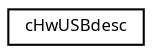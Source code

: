 digraph "Graphical Class Hierarchy"
{
  edge [fontname="Sans",fontsize="8",labelfontname="Sans",labelfontsize="8"];
  node [fontname="Sans",fontsize="8",shape=record];
  rankdir="LR";
  Node1 [label="cHwUSBdesc",height=0.2,width=0.4,color="black", fillcolor="white", style="filled",URL="$classc_hw_u_s_bdesc.html",tooltip="Abstract base class for USB descriptor. "];
}
